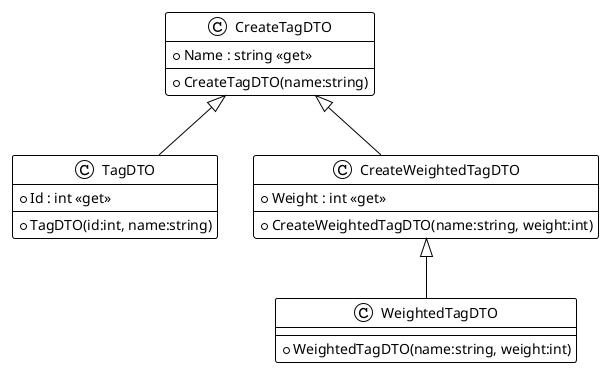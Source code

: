 @startuml
!theme plain
class CreateTagDTO {
+ CreateTagDTO(name:string)
+ Name : string <<get>>
}
class TagDTO {
+ TagDTO(id:int, name:string)
+ Id : int <<get>>
}

class CreateWeightedTagDTO {
+ CreateWeightedTagDTO(name:string, weight:int)
+ Weight : int <<get>>
}
class WeightedTagDTO {
+ WeightedTagDTO(name:string, weight:int)
}

CreateTagDTO <|-- TagDTO
CreateTagDTO <|-- CreateWeightedTagDTO
CreateWeightedTagDTO <|-d- WeightedTagDTO
@enduml
